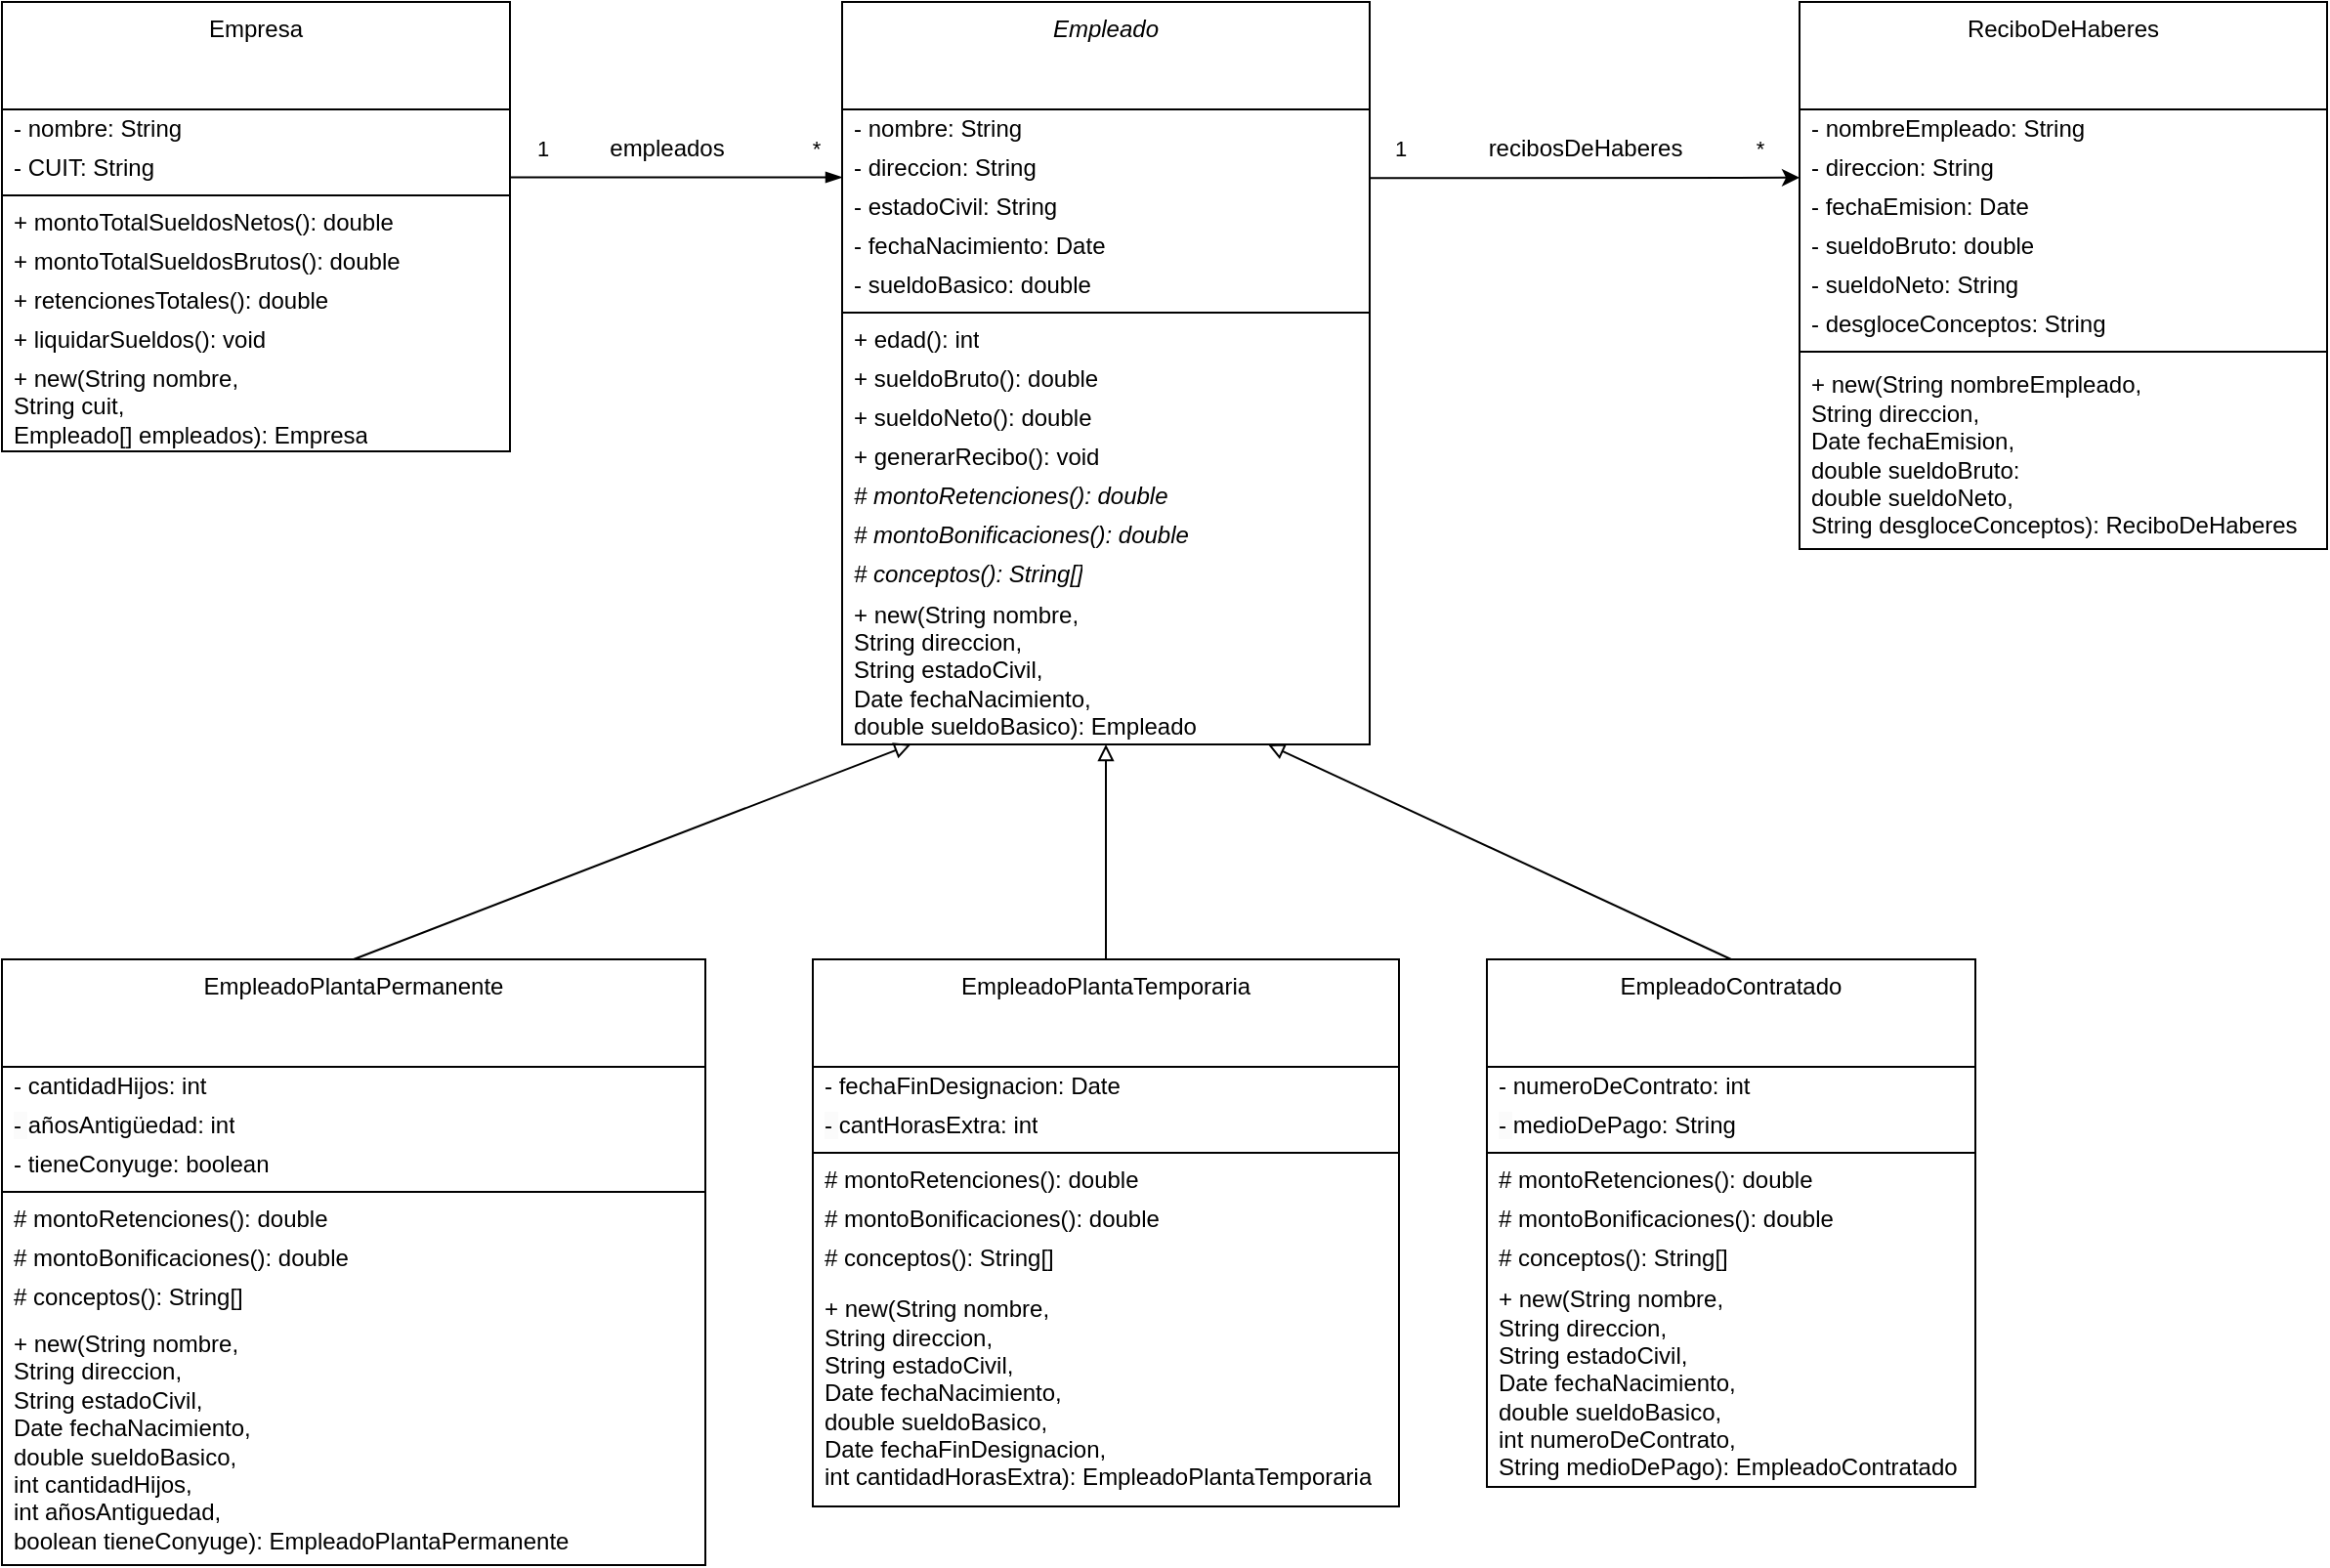 <mxfile version="26.2.12">
  <diagram id="_vHAiK_Bz7Mo9tqoQNON" name="Page-1">
    <mxGraphModel dx="2001" dy="596" grid="1" gridSize="10" guides="1" tooltips="1" connect="1" arrows="1" fold="1" page="1" pageScale="1" pageWidth="850" pageHeight="1100" math="0" shadow="0">
      <root>
        <mxCell id="0" />
        <mxCell id="1" parent="0" />
        <mxCell id="32" value="" style="edgeStyle=none;html=1;strokeColor=default;endArrow=block;endFill=0;exitX=0.5;exitY=0;exitDx=0;exitDy=0;" parent="1" source="24" target="olXzEfhFdtPJJ66kYpWC-100" edge="1">
          <mxGeometry relative="1" as="geometry">
            <mxPoint x="400" y="590" as="targetPoint" />
          </mxGeometry>
        </mxCell>
        <mxCell id="2" value="&lt;i&gt;Empleado&lt;/i&gt;" style="swimlane;fontStyle=0;align=center;verticalAlign=top;childLayout=stackLayout;horizontal=1;startSize=55;horizontalStack=0;resizeParent=1;resizeParentMax=0;resizeLast=0;collapsible=0;marginBottom=0;html=1;whiteSpace=wrap;" parent="1" vertex="1">
          <mxGeometry x="350" y="350" width="270" height="380" as="geometry" />
        </mxCell>
        <mxCell id="4" value="&lt;span style=&quot;color: rgb(0, 0, 0);&quot;&gt;-&amp;nbsp;&lt;/span&gt;nombre: String" style="text;html=1;strokeColor=none;fillColor=none;align=left;verticalAlign=middle;spacingLeft=4;spacingRight=4;overflow=hidden;rotatable=0;points=[[0,0.5],[1,0.5]];portConstraint=eastwest;whiteSpace=wrap;" parent="2" vertex="1">
          <mxGeometry y="55" width="270" height="20" as="geometry" />
        </mxCell>
        <mxCell id="5" value="&lt;font color=&quot;#000000&quot;&gt;-&amp;nbsp;direccion: String&lt;/font&gt;" style="text;html=1;strokeColor=none;fillColor=none;align=left;verticalAlign=middle;spacingLeft=4;spacingRight=4;overflow=hidden;rotatable=0;points=[[0,0.5],[1,0.5]];portConstraint=eastwest;fontColor=#808080;whiteSpace=wrap;" parent="2" vertex="1">
          <mxGeometry y="75" width="270" height="20" as="geometry" />
        </mxCell>
        <mxCell id="6" value="&lt;span style=&quot;color: rgb(0, 0, 0);&quot;&gt;-&amp;nbsp;&lt;/span&gt;estadoCivil: String" style="text;html=1;strokeColor=none;fillColor=none;align=left;verticalAlign=middle;spacingLeft=4;spacingRight=4;overflow=hidden;rotatable=0;points=[[0,0.5],[1,0.5]];portConstraint=eastwest;whiteSpace=wrap;" parent="2" vertex="1">
          <mxGeometry y="95" width="270" height="20" as="geometry" />
        </mxCell>
        <mxCell id="22" value="&lt;span style=&quot;color: rgb(0, 0, 0);&quot;&gt;-&amp;nbsp;&lt;/span&gt;fechaNacimiento: Date" style="text;html=1;strokeColor=none;fillColor=none;align=left;verticalAlign=middle;spacingLeft=4;spacingRight=4;overflow=hidden;rotatable=0;points=[[0,0.5],[1,0.5]];portConstraint=eastwest;whiteSpace=wrap;" parent="2" vertex="1">
          <mxGeometry y="115" width="270" height="20" as="geometry" />
        </mxCell>
        <mxCell id="23" value="&lt;span style=&quot;color: rgb(0, 0, 0);&quot;&gt;-&amp;nbsp;&lt;/span&gt;sueldoBasico: double" style="text;html=1;strokeColor=none;fillColor=none;align=left;verticalAlign=middle;spacingLeft=4;spacingRight=4;overflow=hidden;rotatable=0;points=[[0,0.5],[1,0.5]];portConstraint=eastwest;whiteSpace=wrap;" parent="2" vertex="1">
          <mxGeometry y="135" width="270" height="20" as="geometry" />
        </mxCell>
        <mxCell id="7" value="" style="line;strokeWidth=1;fillColor=none;align=left;verticalAlign=middle;spacingTop=-1;spacingLeft=3;spacingRight=3;rotatable=0;labelPosition=right;points=[];portConstraint=eastwest;" parent="2" vertex="1">
          <mxGeometry y="155" width="270" height="8" as="geometry" />
        </mxCell>
        <mxCell id="9" value="+ edad(): int" style="text;html=1;strokeColor=none;fillColor=none;align=left;verticalAlign=middle;spacingLeft=4;spacingRight=4;overflow=hidden;rotatable=0;points=[[0,0.5],[1,0.5]];portConstraint=eastwest;whiteSpace=wrap;" parent="2" vertex="1">
          <mxGeometry y="163" width="270" height="20" as="geometry" />
        </mxCell>
        <mxCell id="37" value="&lt;span style=&quot;color: rgb(0, 0, 0);&quot;&gt;+&amp;nbsp;&lt;/span&gt;sueldoBruto(): double" style="text;html=1;strokeColor=none;fillColor=none;align=left;verticalAlign=middle;spacingLeft=4;spacingRight=4;overflow=hidden;rotatable=0;points=[[0,0.5],[1,0.5]];portConstraint=eastwest;whiteSpace=wrap;" parent="2" vertex="1">
          <mxGeometry y="183" width="270" height="20" as="geometry" />
        </mxCell>
        <mxCell id="38" value="&lt;span style=&quot;color: rgb(0, 0, 0);&quot;&gt;+&amp;nbsp;&lt;/span&gt;sueldoNeto(): double" style="text;html=1;strokeColor=none;fillColor=none;align=left;verticalAlign=middle;spacingLeft=4;spacingRight=4;overflow=hidden;rotatable=0;points=[[0,0.5],[1,0.5]];portConstraint=eastwest;whiteSpace=wrap;" parent="2" vertex="1">
          <mxGeometry y="203" width="270" height="20" as="geometry" />
        </mxCell>
        <mxCell id="olXzEfhFdtPJJ66kYpWC-119" value="&lt;span style=&quot;color: rgb(0, 0, 0);&quot;&gt;+&amp;nbsp;&lt;/span&gt;generarRecibo(): void" style="text;html=1;strokeColor=none;fillColor=none;align=left;verticalAlign=middle;spacingLeft=4;spacingRight=4;overflow=hidden;rotatable=0;points=[[0,0.5],[1,0.5]];portConstraint=eastwest;whiteSpace=wrap;" vertex="1" parent="2">
          <mxGeometry y="223" width="270" height="20" as="geometry" />
        </mxCell>
        <mxCell id="olXzEfhFdtPJJ66kYpWC-101" value="&lt;i&gt;&lt;span style=&quot;color: rgb(0, 0, 0);&quot;&gt;#&amp;nbsp;&lt;/span&gt;montoRetenciones(): double&lt;/i&gt;" style="text;html=1;strokeColor=none;fillColor=none;align=left;verticalAlign=middle;spacingLeft=4;spacingRight=4;overflow=hidden;rotatable=0;points=[[0,0.5],[1,0.5]];portConstraint=eastwest;whiteSpace=wrap;" vertex="1" parent="2">
          <mxGeometry y="243" width="270" height="20" as="geometry" />
        </mxCell>
        <mxCell id="olXzEfhFdtPJJ66kYpWC-104" value="&lt;i&gt;&lt;span style=&quot;color: rgb(0, 0, 0);&quot;&gt;#&amp;nbsp;&lt;/span&gt;montoBonificaciones(): double&lt;/i&gt;" style="text;html=1;strokeColor=none;fillColor=none;align=left;verticalAlign=middle;spacingLeft=4;spacingRight=4;overflow=hidden;rotatable=0;points=[[0,0.5],[1,0.5]];portConstraint=eastwest;whiteSpace=wrap;" vertex="1" parent="2">
          <mxGeometry y="263" width="270" height="20" as="geometry" />
        </mxCell>
        <mxCell id="olXzEfhFdtPJJ66kYpWC-103" value="&lt;i&gt;&lt;span style=&quot;color: rgb(0, 0, 0);&quot;&gt;#&amp;nbsp;&lt;/span&gt;conceptos(): String[]&lt;/i&gt;" style="text;html=1;strokeColor=none;fillColor=none;align=left;verticalAlign=middle;spacingLeft=4;spacingRight=4;overflow=hidden;rotatable=0;points=[[0,0.5],[1,0.5]];portConstraint=eastwest;whiteSpace=wrap;" vertex="1" parent="2">
          <mxGeometry y="283" width="270" height="20" as="geometry" />
        </mxCell>
        <mxCell id="olXzEfhFdtPJJ66kYpWC-100" value="&lt;span style=&quot;color: rgb(0, 0, 0);&quot;&gt;+&amp;nbsp;&lt;/span&gt;new(String nombre,&amp;nbsp;&lt;div&gt;String direccion,&amp;nbsp;&lt;/div&gt;&lt;div&gt;String estadoCivil,&amp;nbsp;&lt;/div&gt;&lt;div&gt;Date fechaNacimiento,&amp;nbsp;&lt;/div&gt;&lt;div&gt;double sueldoBasico): Empleado&lt;/div&gt;" style="text;html=1;strokeColor=none;fillColor=none;align=left;verticalAlign=middle;spacingLeft=4;spacingRight=4;overflow=hidden;rotatable=0;points=[[0,0.5],[1,0.5]];portConstraint=eastwest;whiteSpace=wrap;" vertex="1" parent="2">
          <mxGeometry y="303" width="270" height="77" as="geometry" />
        </mxCell>
        <mxCell id="10" value="Empresa" style="swimlane;fontStyle=0;align=center;verticalAlign=top;childLayout=stackLayout;horizontal=1;startSize=55;horizontalStack=0;resizeParent=1;resizeParentMax=0;resizeLast=0;collapsible=0;marginBottom=0;html=1;whiteSpace=wrap;" parent="1" vertex="1">
          <mxGeometry x="-80" y="350" width="260" height="230" as="geometry" />
        </mxCell>
        <mxCell id="12" value="&lt;span style=&quot;color: rgb(0, 0, 0);&quot;&gt;-&amp;nbsp;&lt;/span&gt;nombre: String" style="text;html=1;strokeColor=none;fillColor=none;align=left;verticalAlign=middle;spacingLeft=4;spacingRight=4;overflow=hidden;rotatable=0;points=[[0,0.5],[1,0.5]];portConstraint=eastwest;whiteSpace=wrap;" parent="10" vertex="1">
          <mxGeometry y="55" width="260" height="20" as="geometry" />
        </mxCell>
        <mxCell id="13" value="&lt;font style=&quot;color: rgb(0, 0, 0);&quot;&gt;&lt;span&gt;-&amp;nbsp;&lt;/span&gt;CUIT: String&lt;/font&gt;" style="text;html=1;strokeColor=none;fillColor=none;align=left;verticalAlign=middle;spacingLeft=4;spacingRight=4;overflow=hidden;rotatable=0;points=[[0,0.5],[1,0.5]];portConstraint=eastwest;fontColor=#808080;whiteSpace=wrap;" parent="10" vertex="1">
          <mxGeometry y="75" width="260" height="20" as="geometry" />
        </mxCell>
        <mxCell id="15" value="" style="line;strokeWidth=1;fillColor=none;align=left;verticalAlign=middle;spacingTop=-1;spacingLeft=3;spacingRight=3;rotatable=0;labelPosition=right;points=[];portConstraint=eastwest;" parent="10" vertex="1">
          <mxGeometry y="95" width="260" height="8" as="geometry" />
        </mxCell>
        <mxCell id="60" value="+ montoTotalSueldosNetos(): double" style="text;html=1;strokeColor=none;fillColor=none;align=left;verticalAlign=middle;spacingLeft=4;spacingRight=4;overflow=hidden;rotatable=0;points=[[0,0.5],[1,0.5]];portConstraint=eastwest;whiteSpace=wrap;" parent="10" vertex="1">
          <mxGeometry y="103" width="260" height="20" as="geometry" />
        </mxCell>
        <mxCell id="62" value="+ montoTotalSueldosBrutos(): double" style="text;html=1;strokeColor=none;fillColor=none;align=left;verticalAlign=middle;spacingLeft=4;spacingRight=4;overflow=hidden;rotatable=0;points=[[0,0.5],[1,0.5]];portConstraint=eastwest;whiteSpace=wrap;" parent="10" vertex="1">
          <mxGeometry y="123" width="260" height="20" as="geometry" />
        </mxCell>
        <mxCell id="63" value="+ retencionesTotales(): double" style="text;html=1;strokeColor=none;fillColor=none;align=left;verticalAlign=middle;spacingLeft=4;spacingRight=4;overflow=hidden;rotatable=0;points=[[0,0.5],[1,0.5]];portConstraint=eastwest;whiteSpace=wrap;" parent="10" vertex="1">
          <mxGeometry y="143" width="260" height="20" as="geometry" />
        </mxCell>
        <mxCell id="olXzEfhFdtPJJ66kYpWC-99" value="+ liquidarSueldos(): void" style="text;html=1;strokeColor=none;fillColor=none;align=left;verticalAlign=middle;spacingLeft=4;spacingRight=4;overflow=hidden;rotatable=0;points=[[0,0.5],[1,0.5]];portConstraint=eastwest;whiteSpace=wrap;" vertex="1" parent="10">
          <mxGeometry y="163" width="260" height="20" as="geometry" />
        </mxCell>
        <mxCell id="65" value="+ new(String nombre,&amp;nbsp;&lt;div&gt;String cuit,&amp;nbsp;&lt;/div&gt;&lt;div&gt;Empleado[] empleados): Empresa&lt;/div&gt;" style="text;html=1;strokeColor=none;fillColor=none;align=left;verticalAlign=middle;spacingLeft=4;spacingRight=4;overflow=hidden;rotatable=0;points=[[0,0.5],[1,0.5]];portConstraint=eastwest;whiteSpace=wrap;" parent="10" vertex="1">
          <mxGeometry y="183" width="260" height="47" as="geometry" />
        </mxCell>
        <mxCell id="18" style="edgeStyle=none;html=1;endArrow=blockThin;endFill=1;entryX=0;entryY=0.737;entryDx=0;entryDy=0;exitX=1;exitY=0.737;exitDx=0;exitDy=0;exitPerimeter=0;entryPerimeter=0;" parent="1" source="13" target="5" edge="1">
          <mxGeometry relative="1" as="geometry">
            <mxPoint x="340" y="430" as="targetPoint" />
          </mxGeometry>
        </mxCell>
        <mxCell id="19" value="&lt;font style=&quot;font-size: 11px;&quot;&gt;1&lt;/font&gt;" style="text;strokeColor=none;align=center;fillColor=none;html=1;verticalAlign=middle;whiteSpace=wrap;rounded=0;" parent="1" vertex="1">
          <mxGeometry x="167" y="410" width="60" height="30" as="geometry" />
        </mxCell>
        <mxCell id="21" value="&lt;font style=&quot;font-size: 11px;&quot;&gt;*&lt;/font&gt;" style="text;strokeColor=none;align=center;fillColor=none;html=1;verticalAlign=middle;whiteSpace=wrap;rounded=0;" parent="1" vertex="1">
          <mxGeometry x="307" y="410" width="60" height="30" as="geometry" />
        </mxCell>
        <mxCell id="24" value="EmpleadoPlantaPermanente" style="swimlane;fontStyle=0;align=center;verticalAlign=top;childLayout=stackLayout;horizontal=1;startSize=55;horizontalStack=0;resizeParent=1;resizeParentMax=0;resizeLast=0;collapsible=0;marginBottom=0;html=1;whiteSpace=wrap;" parent="1" vertex="1">
          <mxGeometry x="-80" y="840" width="360" height="310" as="geometry" />
        </mxCell>
        <mxCell id="25" value="- cantidadHijos: int" style="text;html=1;strokeColor=none;fillColor=none;align=left;verticalAlign=middle;spacingLeft=4;spacingRight=4;overflow=hidden;rotatable=0;points=[[0,0.5],[1,0.5]];portConstraint=eastwest;whiteSpace=wrap;" parent="24" vertex="1">
          <mxGeometry y="55" width="360" height="20" as="geometry" />
        </mxCell>
        <mxCell id="26" value="&lt;font color=&quot;#000000&quot;&gt;&lt;span style=&quot;font-family: sans-serif; white-space: pre; background-color: rgb(255, 255, 255);&quot;&gt;&lt;font&gt;&lt;span style=&quot;font-family: Helvetica; white-space: normal; background-color: rgb(251, 251, 251);&quot;&gt;-&amp;nbsp;&lt;/span&gt;añosAntigüedad&lt;/font&gt;&lt;/span&gt;: int&lt;/font&gt;" style="text;html=1;strokeColor=none;fillColor=none;align=left;verticalAlign=middle;spacingLeft=4;spacingRight=4;overflow=hidden;rotatable=0;points=[[0,0.5],[1,0.5]];portConstraint=eastwest;fontColor=#808080;whiteSpace=wrap;" parent="24" vertex="1">
          <mxGeometry y="75" width="360" height="20" as="geometry" />
        </mxCell>
        <mxCell id="48" value="&lt;span style=&quot;color: rgb(0, 0, 0);&quot;&gt;-&amp;nbsp;&lt;/span&gt;tieneConyuge: boolean" style="text;html=1;strokeColor=none;fillColor=none;align=left;verticalAlign=middle;spacingLeft=4;spacingRight=4;overflow=hidden;rotatable=0;points=[[0,0.5],[1,0.5]];portConstraint=eastwest;whiteSpace=wrap;" parent="24" vertex="1">
          <mxGeometry y="95" width="360" height="20" as="geometry" />
        </mxCell>
        <mxCell id="30" value="" style="line;strokeWidth=1;fillColor=none;align=left;verticalAlign=middle;spacingTop=-1;spacingLeft=3;spacingRight=3;rotatable=0;labelPosition=right;points=[];portConstraint=eastwest;" parent="24" vertex="1">
          <mxGeometry y="115" width="360" height="8" as="geometry" />
        </mxCell>
        <mxCell id="olXzEfhFdtPJJ66kYpWC-105" value="# montoRetenciones(): double" style="text;html=1;strokeColor=none;fillColor=none;align=left;verticalAlign=middle;spacingLeft=4;spacingRight=4;overflow=hidden;rotatable=0;points=[[0,0.5],[1,0.5]];portConstraint=eastwest;whiteSpace=wrap;" vertex="1" parent="24">
          <mxGeometry y="123" width="360" height="20" as="geometry" />
        </mxCell>
        <mxCell id="olXzEfhFdtPJJ66kYpWC-111" value="# montoBonificaciones(): double" style="text;html=1;strokeColor=none;fillColor=none;align=left;verticalAlign=middle;spacingLeft=4;spacingRight=4;overflow=hidden;rotatable=0;points=[[0,0.5],[1,0.5]];portConstraint=eastwest;whiteSpace=wrap;" vertex="1" parent="24">
          <mxGeometry y="143" width="360" height="20" as="geometry" />
        </mxCell>
        <mxCell id="olXzEfhFdtPJJ66kYpWC-114" value="# conceptos(): String[]" style="text;html=1;strokeColor=none;fillColor=none;align=left;verticalAlign=middle;spacingLeft=4;spacingRight=4;overflow=hidden;rotatable=0;points=[[0,0.5],[1,0.5]];portConstraint=eastwest;whiteSpace=wrap;" vertex="1" parent="24">
          <mxGeometry y="163" width="360" height="20" as="geometry" />
        </mxCell>
        <mxCell id="olXzEfhFdtPJJ66kYpWC-108" value="&lt;div&gt;+ new(String nombre,&amp;nbsp;&lt;/div&gt;&lt;div&gt;String direccion,&amp;nbsp;&lt;/div&gt;&lt;div&gt;String estadoCivil,&amp;nbsp;&lt;/div&gt;&lt;div&gt;Date fechaNacimiento,&lt;/div&gt;&lt;div&gt;&lt;span style=&quot;background-color: transparent; color: light-dark(rgb(0, 0, 0), rgb(255, 255, 255));&quot;&gt;double sueldoBasico,&amp;nbsp;&lt;/span&gt;&lt;/div&gt;&lt;div&gt;&lt;span style=&quot;background-color: transparent; color: light-dark(rgb(0, 0, 0), rgb(255, 255, 255));&quot;&gt;int cantidadHijos,&amp;nbsp;&lt;/span&gt;&lt;/div&gt;&lt;div&gt;&lt;span style=&quot;background-color: transparent; color: light-dark(rgb(0, 0, 0), rgb(255, 255, 255));&quot;&gt;int añosAntiguedad,&amp;nbsp;&lt;/span&gt;&lt;/div&gt;&lt;div&gt;&lt;span style=&quot;background-color: transparent; color: light-dark(rgb(0, 0, 0), rgb(255, 255, 255));&quot;&gt;boolean tieneConyuge): EmpleadoPlantaPermanente&lt;/span&gt;&lt;/div&gt;" style="text;html=1;strokeColor=none;fillColor=none;align=left;verticalAlign=middle;spacingLeft=4;spacingRight=4;overflow=hidden;rotatable=0;points=[[0,0.5],[1,0.5]];portConstraint=eastwest;whiteSpace=wrap;" vertex="1" parent="24">
          <mxGeometry y="183" width="360" height="127" as="geometry" />
        </mxCell>
        <mxCell id="33" value="EmpleadoPlantaTemporaria" style="swimlane;fontStyle=0;align=center;verticalAlign=top;childLayout=stackLayout;horizontal=1;startSize=55;horizontalStack=0;resizeParent=1;resizeParentMax=0;resizeLast=0;collapsible=0;marginBottom=0;html=1;whiteSpace=wrap;" parent="1" vertex="1">
          <mxGeometry x="335" y="840" width="300" height="280" as="geometry" />
        </mxCell>
        <mxCell id="34" value="&lt;span style=&quot;color: rgb(0, 0, 0);&quot;&gt;-&amp;nbsp;&lt;/span&gt;fechaFinDesignacion: Date" style="text;html=1;strokeColor=none;fillColor=none;align=left;verticalAlign=middle;spacingLeft=4;spacingRight=4;overflow=hidden;rotatable=0;points=[[0,0.5],[1,0.5]];portConstraint=eastwest;whiteSpace=wrap;" parent="33" vertex="1">
          <mxGeometry y="55" width="300" height="20" as="geometry" />
        </mxCell>
        <mxCell id="35" value="&lt;font color=&quot;#000000&quot;&gt;&lt;span style=&quot;font-family: sans-serif; white-space: pre; background-color: rgb(255, 255, 255);&quot;&gt;&lt;font&gt;&lt;span style=&quot;font-family: Helvetica; white-space: normal; background-color: rgb(251, 251, 251);&quot;&gt;-&amp;nbsp;&lt;/span&gt;cantHorasExtra&lt;/font&gt;&lt;/span&gt;: int&lt;/font&gt;" style="text;html=1;strokeColor=none;fillColor=none;align=left;verticalAlign=middle;spacingLeft=4;spacingRight=4;overflow=hidden;rotatable=0;points=[[0,0.5],[1,0.5]];portConstraint=eastwest;fontColor=#808080;whiteSpace=wrap;" parent="33" vertex="1">
          <mxGeometry y="75" width="300" height="20" as="geometry" />
        </mxCell>
        <mxCell id="36" value="" style="line;strokeWidth=1;fillColor=none;align=left;verticalAlign=middle;spacingTop=-1;spacingLeft=3;spacingRight=3;rotatable=0;labelPosition=right;points=[];portConstraint=eastwest;" parent="33" vertex="1">
          <mxGeometry y="95" width="300" height="8" as="geometry" />
        </mxCell>
        <mxCell id="olXzEfhFdtPJJ66kYpWC-106" value="# montoRetenciones(): double" style="text;html=1;strokeColor=none;fillColor=none;align=left;verticalAlign=middle;spacingLeft=4;spacingRight=4;overflow=hidden;rotatable=0;points=[[0,0.5],[1,0.5]];portConstraint=eastwest;whiteSpace=wrap;" vertex="1" parent="33">
          <mxGeometry y="103" width="300" height="20" as="geometry" />
        </mxCell>
        <mxCell id="olXzEfhFdtPJJ66kYpWC-109" value="# montoBonificaciones(): double" style="text;html=1;strokeColor=none;fillColor=none;align=left;verticalAlign=middle;spacingLeft=4;spacingRight=4;overflow=hidden;rotatable=0;points=[[0,0.5],[1,0.5]];portConstraint=eastwest;whiteSpace=wrap;" vertex="1" parent="33">
          <mxGeometry y="123" width="300" height="20" as="geometry" />
        </mxCell>
        <mxCell id="olXzEfhFdtPJJ66kYpWC-112" value="# conceptos(): String[]" style="text;html=1;strokeColor=none;fillColor=none;align=left;verticalAlign=middle;spacingLeft=4;spacingRight=4;overflow=hidden;rotatable=0;points=[[0,0.5],[1,0.5]];portConstraint=eastwest;whiteSpace=wrap;" vertex="1" parent="33">
          <mxGeometry y="143" width="300" height="20" as="geometry" />
        </mxCell>
        <mxCell id="olXzEfhFdtPJJ66kYpWC-115" value="&lt;div&gt;+ new&lt;span style=&quot;background-color: transparent;&quot;&gt;(String nombre,&amp;nbsp;&lt;/span&gt;&lt;/div&gt;&lt;div&gt;&lt;span style=&quot;background-color: transparent;&quot;&gt;String direccion,&amp;nbsp;&lt;/span&gt;&lt;/div&gt;&lt;div&gt;&lt;span style=&quot;background-color: transparent;&quot;&gt;String estadoCivil,&amp;nbsp;&lt;/span&gt;&lt;/div&gt;&lt;div&gt;&lt;span style=&quot;background-color: transparent;&quot;&gt;Date fechaNacimiento,&lt;/span&gt;&lt;/div&gt;&lt;div&gt;&lt;span style=&quot;white-space: normal;&quot;&gt;double sueldoBasico,&amp;nbsp;&lt;/span&gt;&lt;/div&gt;&lt;div&gt;&lt;span style=&quot;white-space: normal;&quot;&gt;Date fechaFinDesignacion,&amp;nbsp;&lt;/span&gt;&lt;/div&gt;&lt;div&gt;&lt;span style=&quot;white-space: normal;&quot;&gt;int cantidadHorasExtra): EmpleadoPlantaTemporaria&lt;/span&gt;&lt;/div&gt;" style="text;html=1;strokeColor=none;fillColor=none;align=left;verticalAlign=middle;spacingLeft=4;spacingRight=4;overflow=hidden;rotatable=0;points=[[0,0.5],[1,0.5]];portConstraint=eastwest;whiteSpace=wrap;" vertex="1" parent="33">
          <mxGeometry y="163" width="300" height="117" as="geometry" />
        </mxCell>
        <mxCell id="40" style="edgeStyle=none;html=1;endArrow=block;endFill=0;" parent="1" source="33" target="2" edge="1">
          <mxGeometry relative="1" as="geometry" />
        </mxCell>
        <mxCell id="67" value="ReciboDeHaberes" style="swimlane;fontStyle=0;align=center;verticalAlign=top;childLayout=stackLayout;horizontal=1;startSize=55;horizontalStack=0;resizeParent=1;resizeParentMax=0;resizeLast=0;collapsible=0;marginBottom=0;html=1;whiteSpace=wrap;" parent="1" vertex="1">
          <mxGeometry x="840" y="350" width="270" height="280" as="geometry" />
        </mxCell>
        <mxCell id="69" value="- nombreEmpleado: String" style="text;html=1;strokeColor=none;fillColor=none;align=left;verticalAlign=middle;spacingLeft=4;spacingRight=4;overflow=hidden;rotatable=0;points=[[0,0.5],[1,0.5]];portConstraint=eastwest;whiteSpace=wrap;" parent="67" vertex="1">
          <mxGeometry y="55" width="270" height="20" as="geometry" />
        </mxCell>
        <mxCell id="85" value="- direccion: String" style="text;html=1;strokeColor=none;fillColor=none;align=left;verticalAlign=middle;spacingLeft=4;spacingRight=4;overflow=hidden;rotatable=0;points=[[0,0.5],[1,0.5]];portConstraint=eastwest;whiteSpace=wrap;" parent="67" vertex="1">
          <mxGeometry y="75" width="270" height="20" as="geometry" />
        </mxCell>
        <mxCell id="86" value="- fechaEmision: Date" style="text;html=1;strokeColor=none;fillColor=none;align=left;verticalAlign=middle;spacingLeft=4;spacingRight=4;overflow=hidden;rotatable=0;points=[[0,0.5],[1,0.5]];portConstraint=eastwest;whiteSpace=wrap;" parent="67" vertex="1">
          <mxGeometry y="95" width="270" height="20" as="geometry" />
        </mxCell>
        <mxCell id="87" value="- sueldoBruto: double" style="text;html=1;strokeColor=none;fillColor=none;align=left;verticalAlign=middle;spacingLeft=4;spacingRight=4;overflow=hidden;rotatable=0;points=[[0,0.5],[1,0.5]];portConstraint=eastwest;whiteSpace=wrap;" parent="67" vertex="1">
          <mxGeometry y="115" width="270" height="20" as="geometry" />
        </mxCell>
        <mxCell id="88" value="- sueldoNeto: String" style="text;html=1;strokeColor=none;fillColor=none;align=left;verticalAlign=middle;spacingLeft=4;spacingRight=4;overflow=hidden;rotatable=0;points=[[0,0.5],[1,0.5]];portConstraint=eastwest;whiteSpace=wrap;" parent="67" vertex="1">
          <mxGeometry y="135" width="270" height="20" as="geometry" />
        </mxCell>
        <mxCell id="84" value="- desgloceConceptos: String" style="text;html=1;strokeColor=none;fillColor=none;align=left;verticalAlign=middle;spacingLeft=4;spacingRight=4;overflow=hidden;rotatable=0;points=[[0,0.5],[1,0.5]];portConstraint=eastwest;whiteSpace=wrap;" parent="67" vertex="1">
          <mxGeometry y="155" width="270" height="20" as="geometry" />
        </mxCell>
        <mxCell id="72" value="" style="line;strokeWidth=1;fillColor=none;align=left;verticalAlign=middle;spacingTop=-1;spacingLeft=3;spacingRight=3;rotatable=0;labelPosition=right;points=[];portConstraint=eastwest;" parent="67" vertex="1">
          <mxGeometry y="175" width="270" height="8" as="geometry" />
        </mxCell>
        <mxCell id="olXzEfhFdtPJJ66kYpWC-98" value="+ new(String nombreEmpleado,&amp;nbsp;&lt;div&gt;String direccion,&amp;nbsp;&lt;/div&gt;&lt;div&gt;Date fechaEmision,&amp;nbsp;&lt;/div&gt;&lt;div&gt;double sueldoBruto:&amp;nbsp;&lt;/div&gt;&lt;div&gt;double sueldoNeto,&amp;nbsp;&lt;/div&gt;&lt;div&gt;String desgloceConceptos&lt;span style=&quot;background-color: transparent; color: light-dark(rgb(0, 0, 0), rgb(255, 255, 255));&quot;&gt;): ReciboDeHaberes&lt;/span&gt;&lt;/div&gt;" style="text;html=1;strokeColor=none;fillColor=none;align=left;verticalAlign=middle;spacingLeft=4;spacingRight=4;overflow=hidden;rotatable=0;points=[[0,0.5],[1,0.5]];portConstraint=eastwest;whiteSpace=wrap;" vertex="1" parent="67">
          <mxGeometry y="183" width="270" height="97" as="geometry" />
        </mxCell>
        <mxCell id="66" style="edgeStyle=none;html=1;entryX=0;entryY=0.746;entryDx=0;entryDy=0;exitX=0.999;exitY=0.757;exitDx=0;exitDy=0;exitPerimeter=0;entryPerimeter=0;" parent="1" source="5" target="85" edge="1">
          <mxGeometry relative="1" as="geometry">
            <mxPoint x="710" y="455" as="targetPoint" />
          </mxGeometry>
        </mxCell>
        <mxCell id="89" value="&lt;font style=&quot;font-size: 11px;&quot;&gt;1&lt;/font&gt;" style="text;strokeColor=none;align=center;fillColor=none;html=1;verticalAlign=middle;whiteSpace=wrap;rounded=0;" parent="1" vertex="1">
          <mxGeometry x="606" y="410" width="60" height="30" as="geometry" />
        </mxCell>
        <mxCell id="90" value="&lt;font style=&quot;font-size: 11px;&quot;&gt;*&lt;/font&gt;" style="text;strokeColor=none;align=center;fillColor=none;html=1;verticalAlign=middle;whiteSpace=wrap;rounded=0;" parent="1" vertex="1">
          <mxGeometry x="790" y="410" width="60" height="30" as="geometry" />
        </mxCell>
        <mxCell id="96" style="edgeStyle=none;html=1;endArrow=block;endFill=0;exitX=0.5;exitY=0;exitDx=0;exitDy=0;" parent="1" source="92" target="olXzEfhFdtPJJ66kYpWC-100" edge="1">
          <mxGeometry relative="1" as="geometry" />
        </mxCell>
        <mxCell id="92" value="EmpleadoContratado" style="swimlane;fontStyle=0;align=center;verticalAlign=top;childLayout=stackLayout;horizontal=1;startSize=55;horizontalStack=0;resizeParent=1;resizeParentMax=0;resizeLast=0;collapsible=0;marginBottom=0;html=1;whiteSpace=wrap;" parent="1" vertex="1">
          <mxGeometry x="680" y="840" width="250" height="270" as="geometry" />
        </mxCell>
        <mxCell id="93" value="&lt;span style=&quot;color: rgb(0, 0, 0);&quot;&gt;-&amp;nbsp;&lt;/span&gt;numeroDeContrato: int" style="text;html=1;strokeColor=none;fillColor=none;align=left;verticalAlign=middle;spacingLeft=4;spacingRight=4;overflow=hidden;rotatable=0;points=[[0,0.5],[1,0.5]];portConstraint=eastwest;whiteSpace=wrap;" parent="92" vertex="1">
          <mxGeometry y="55" width="250" height="20" as="geometry" />
        </mxCell>
        <mxCell id="94" value="&lt;font color=&quot;#000000&quot;&gt;&lt;span style=&quot;font-family: sans-serif; white-space: pre; background-color: rgb(255, 255, 255);&quot;&gt;&lt;font&gt;&lt;span style=&quot;font-family: Helvetica; white-space: normal; background-color: rgb(251, 251, 251);&quot;&gt;-&amp;nbsp;&lt;/span&gt;medioDePago&lt;/font&gt;&lt;/span&gt;: String&lt;/font&gt;" style="text;html=1;strokeColor=none;fillColor=none;align=left;verticalAlign=middle;spacingLeft=4;spacingRight=4;overflow=hidden;rotatable=0;points=[[0,0.5],[1,0.5]];portConstraint=eastwest;fontColor=#808080;whiteSpace=wrap;" parent="92" vertex="1">
          <mxGeometry y="75" width="250" height="20" as="geometry" />
        </mxCell>
        <mxCell id="95" value="" style="line;strokeWidth=1;fillColor=none;align=left;verticalAlign=middle;spacingTop=-1;spacingLeft=3;spacingRight=3;rotatable=0;labelPosition=right;points=[];portConstraint=eastwest;" parent="92" vertex="1">
          <mxGeometry y="95" width="250" height="8" as="geometry" />
        </mxCell>
        <mxCell id="olXzEfhFdtPJJ66kYpWC-107" value="# montoRetenciones(): double" style="text;html=1;strokeColor=none;fillColor=none;align=left;verticalAlign=middle;spacingLeft=4;spacingRight=4;overflow=hidden;rotatable=0;points=[[0,0.5],[1,0.5]];portConstraint=eastwest;whiteSpace=wrap;" vertex="1" parent="92">
          <mxGeometry y="103" width="250" height="20" as="geometry" />
        </mxCell>
        <mxCell id="olXzEfhFdtPJJ66kYpWC-110" value="# montoBonificaciones(): double" style="text;html=1;strokeColor=none;fillColor=none;align=left;verticalAlign=middle;spacingLeft=4;spacingRight=4;overflow=hidden;rotatable=0;points=[[0,0.5],[1,0.5]];portConstraint=eastwest;whiteSpace=wrap;" vertex="1" parent="92">
          <mxGeometry y="123" width="250" height="20" as="geometry" />
        </mxCell>
        <mxCell id="olXzEfhFdtPJJ66kYpWC-113" value="# conceptos(): String[]" style="text;html=1;strokeColor=none;fillColor=none;align=left;verticalAlign=middle;spacingLeft=4;spacingRight=4;overflow=hidden;rotatable=0;points=[[0,0.5],[1,0.5]];portConstraint=eastwest;whiteSpace=wrap;" vertex="1" parent="92">
          <mxGeometry y="143" width="250" height="20" as="geometry" />
        </mxCell>
        <mxCell id="olXzEfhFdtPJJ66kYpWC-116" value="&lt;div&gt;+ new&lt;span style=&quot;background-color: transparent;&quot;&gt;(String nombre,&amp;nbsp;&lt;/span&gt;&lt;/div&gt;&lt;div&gt;&lt;span style=&quot;background-color: transparent;&quot;&gt;String direccion,&amp;nbsp;&lt;/span&gt;&lt;/div&gt;&lt;div&gt;&lt;span style=&quot;background-color: transparent;&quot;&gt;String estadoCivil,&amp;nbsp;&lt;/span&gt;&lt;/div&gt;&lt;div&gt;&lt;span style=&quot;background-color: transparent;&quot;&gt;Date fechaNacimiento,&lt;/span&gt;&lt;/div&gt;&lt;div&gt;&lt;span style=&quot;background-color: transparent; color: light-dark(rgb(0, 0, 0), rgb(255, 255, 255));&quot;&gt;double sueldoBasico,&amp;nbsp;&lt;/span&gt;&lt;/div&gt;&lt;div&gt;&lt;span style=&quot;background-color: transparent; color: light-dark(rgb(0, 0, 0), rgb(255, 255, 255));&quot;&gt;int numeroDeContrato,&amp;nbsp;&lt;/span&gt;&lt;/div&gt;&lt;div&gt;&lt;span style=&quot;background-color: transparent; color: light-dark(rgb(0, 0, 0), rgb(255, 255, 255));&quot;&gt;String medioDePago): EmpleadoContratado&lt;/span&gt;&lt;/div&gt;" style="text;html=1;strokeColor=none;fillColor=none;align=left;verticalAlign=middle;spacingLeft=4;spacingRight=4;overflow=hidden;rotatable=0;points=[[0,0.5],[1,0.5]];portConstraint=eastwest;whiteSpace=wrap;" vertex="1" parent="92">
          <mxGeometry y="163" width="250" height="107" as="geometry" />
        </mxCell>
        <mxCell id="olXzEfhFdtPJJ66kYpWC-96" value="empleados" style="text;html=1;align=center;verticalAlign=middle;resizable=0;points=[];autosize=1;strokeColor=none;fillColor=none;" vertex="1" parent="1">
          <mxGeometry x="220" y="410" width="80" height="30" as="geometry" />
        </mxCell>
        <mxCell id="olXzEfhFdtPJJ66kYpWC-118" value="recibosDeHaberes" style="text;html=1;align=center;verticalAlign=middle;resizable=0;points=[];autosize=1;strokeColor=none;fillColor=none;" vertex="1" parent="1">
          <mxGeometry x="670" y="410" width="120" height="30" as="geometry" />
        </mxCell>
      </root>
    </mxGraphModel>
  </diagram>
</mxfile>
